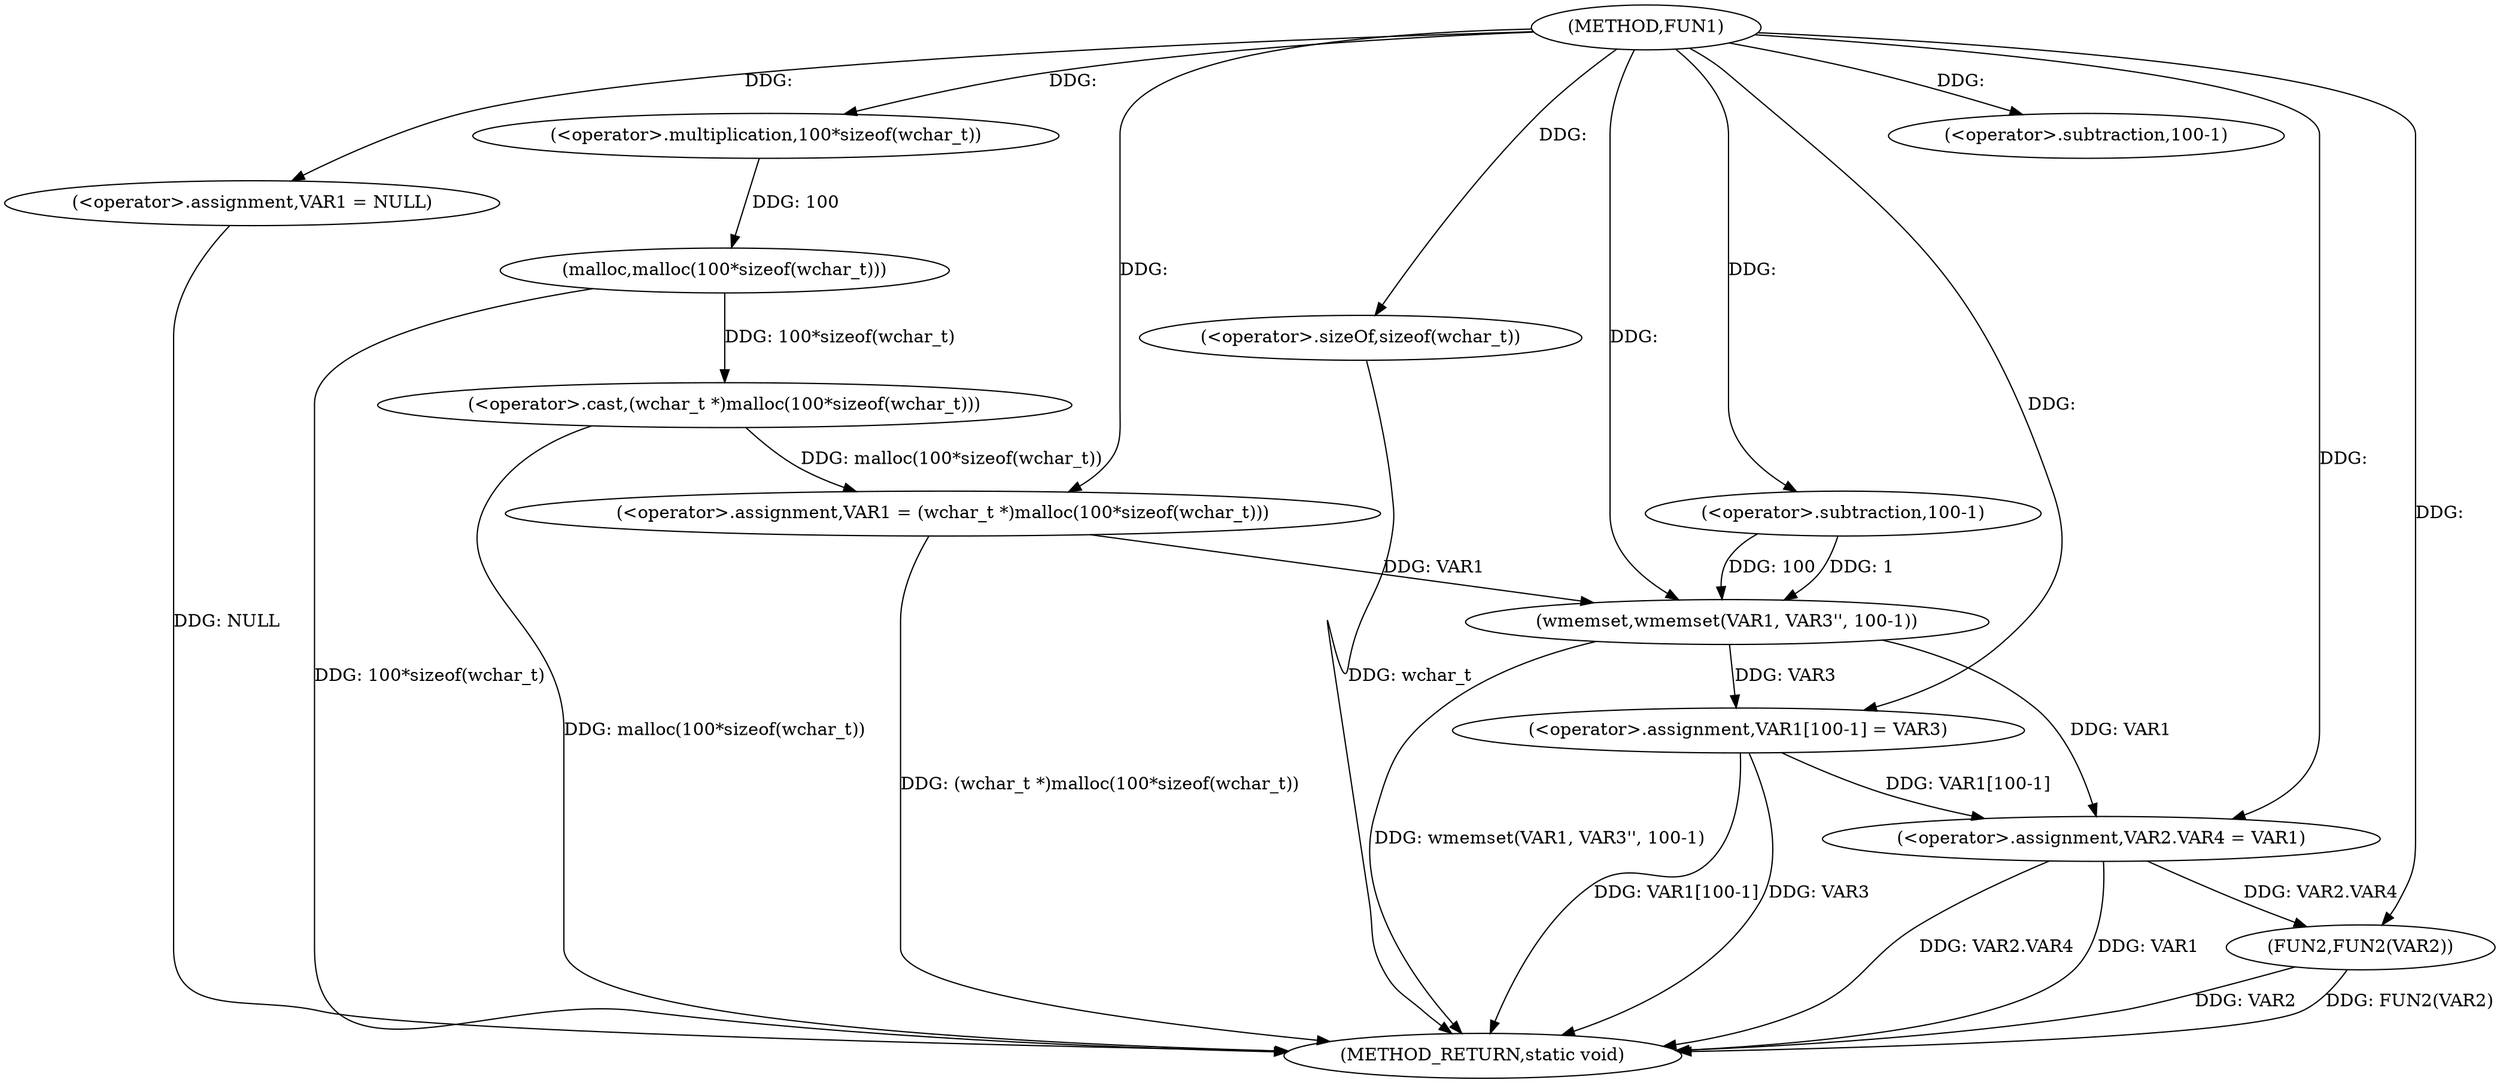 digraph FUN1 {  
"1000100" [label = "(METHOD,FUN1)" ]
"1000136" [label = "(METHOD_RETURN,static void)" ]
"1000104" [label = "(<operator>.assignment,VAR1 = NULL)" ]
"1000107" [label = "(<operator>.assignment,VAR1 = (wchar_t *)malloc(100*sizeof(wchar_t)))" ]
"1000109" [label = "(<operator>.cast,(wchar_t *)malloc(100*sizeof(wchar_t)))" ]
"1000111" [label = "(malloc,malloc(100*sizeof(wchar_t)))" ]
"1000112" [label = "(<operator>.multiplication,100*sizeof(wchar_t))" ]
"1000114" [label = "(<operator>.sizeOf,sizeof(wchar_t))" ]
"1000116" [label = "(wmemset,wmemset(VAR1, VAR3'', 100-1))" ]
"1000119" [label = "(<operator>.subtraction,100-1)" ]
"1000122" [label = "(<operator>.assignment,VAR1[100-1] = VAR3)" ]
"1000125" [label = "(<operator>.subtraction,100-1)" ]
"1000129" [label = "(<operator>.assignment,VAR2.VAR4 = VAR1)" ]
"1000134" [label = "(FUN2,FUN2(VAR2))" ]
  "1000129" -> "1000136"  [ label = "DDG: VAR2.VAR4"] 
  "1000122" -> "1000136"  [ label = "DDG: VAR1[100-1]"] 
  "1000114" -> "1000136"  [ label = "DDG: wchar_t"] 
  "1000134" -> "1000136"  [ label = "DDG: VAR2"] 
  "1000122" -> "1000136"  [ label = "DDG: VAR3"] 
  "1000134" -> "1000136"  [ label = "DDG: FUN2(VAR2)"] 
  "1000129" -> "1000136"  [ label = "DDG: VAR1"] 
  "1000111" -> "1000136"  [ label = "DDG: 100*sizeof(wchar_t)"] 
  "1000109" -> "1000136"  [ label = "DDG: malloc(100*sizeof(wchar_t))"] 
  "1000116" -> "1000136"  [ label = "DDG: wmemset(VAR1, VAR3'', 100-1)"] 
  "1000104" -> "1000136"  [ label = "DDG: NULL"] 
  "1000107" -> "1000136"  [ label = "DDG: (wchar_t *)malloc(100*sizeof(wchar_t))"] 
  "1000100" -> "1000104"  [ label = "DDG: "] 
  "1000109" -> "1000107"  [ label = "DDG: malloc(100*sizeof(wchar_t))"] 
  "1000100" -> "1000107"  [ label = "DDG: "] 
  "1000111" -> "1000109"  [ label = "DDG: 100*sizeof(wchar_t)"] 
  "1000112" -> "1000111"  [ label = "DDG: 100"] 
  "1000100" -> "1000112"  [ label = "DDG: "] 
  "1000100" -> "1000114"  [ label = "DDG: "] 
  "1000107" -> "1000116"  [ label = "DDG: VAR1"] 
  "1000100" -> "1000116"  [ label = "DDG: "] 
  "1000119" -> "1000116"  [ label = "DDG: 100"] 
  "1000119" -> "1000116"  [ label = "DDG: 1"] 
  "1000100" -> "1000119"  [ label = "DDG: "] 
  "1000116" -> "1000122"  [ label = "DDG: VAR3"] 
  "1000100" -> "1000122"  [ label = "DDG: "] 
  "1000100" -> "1000125"  [ label = "DDG: "] 
  "1000116" -> "1000129"  [ label = "DDG: VAR1"] 
  "1000122" -> "1000129"  [ label = "DDG: VAR1[100-1]"] 
  "1000100" -> "1000129"  [ label = "DDG: "] 
  "1000129" -> "1000134"  [ label = "DDG: VAR2.VAR4"] 
  "1000100" -> "1000134"  [ label = "DDG: "] 
}
